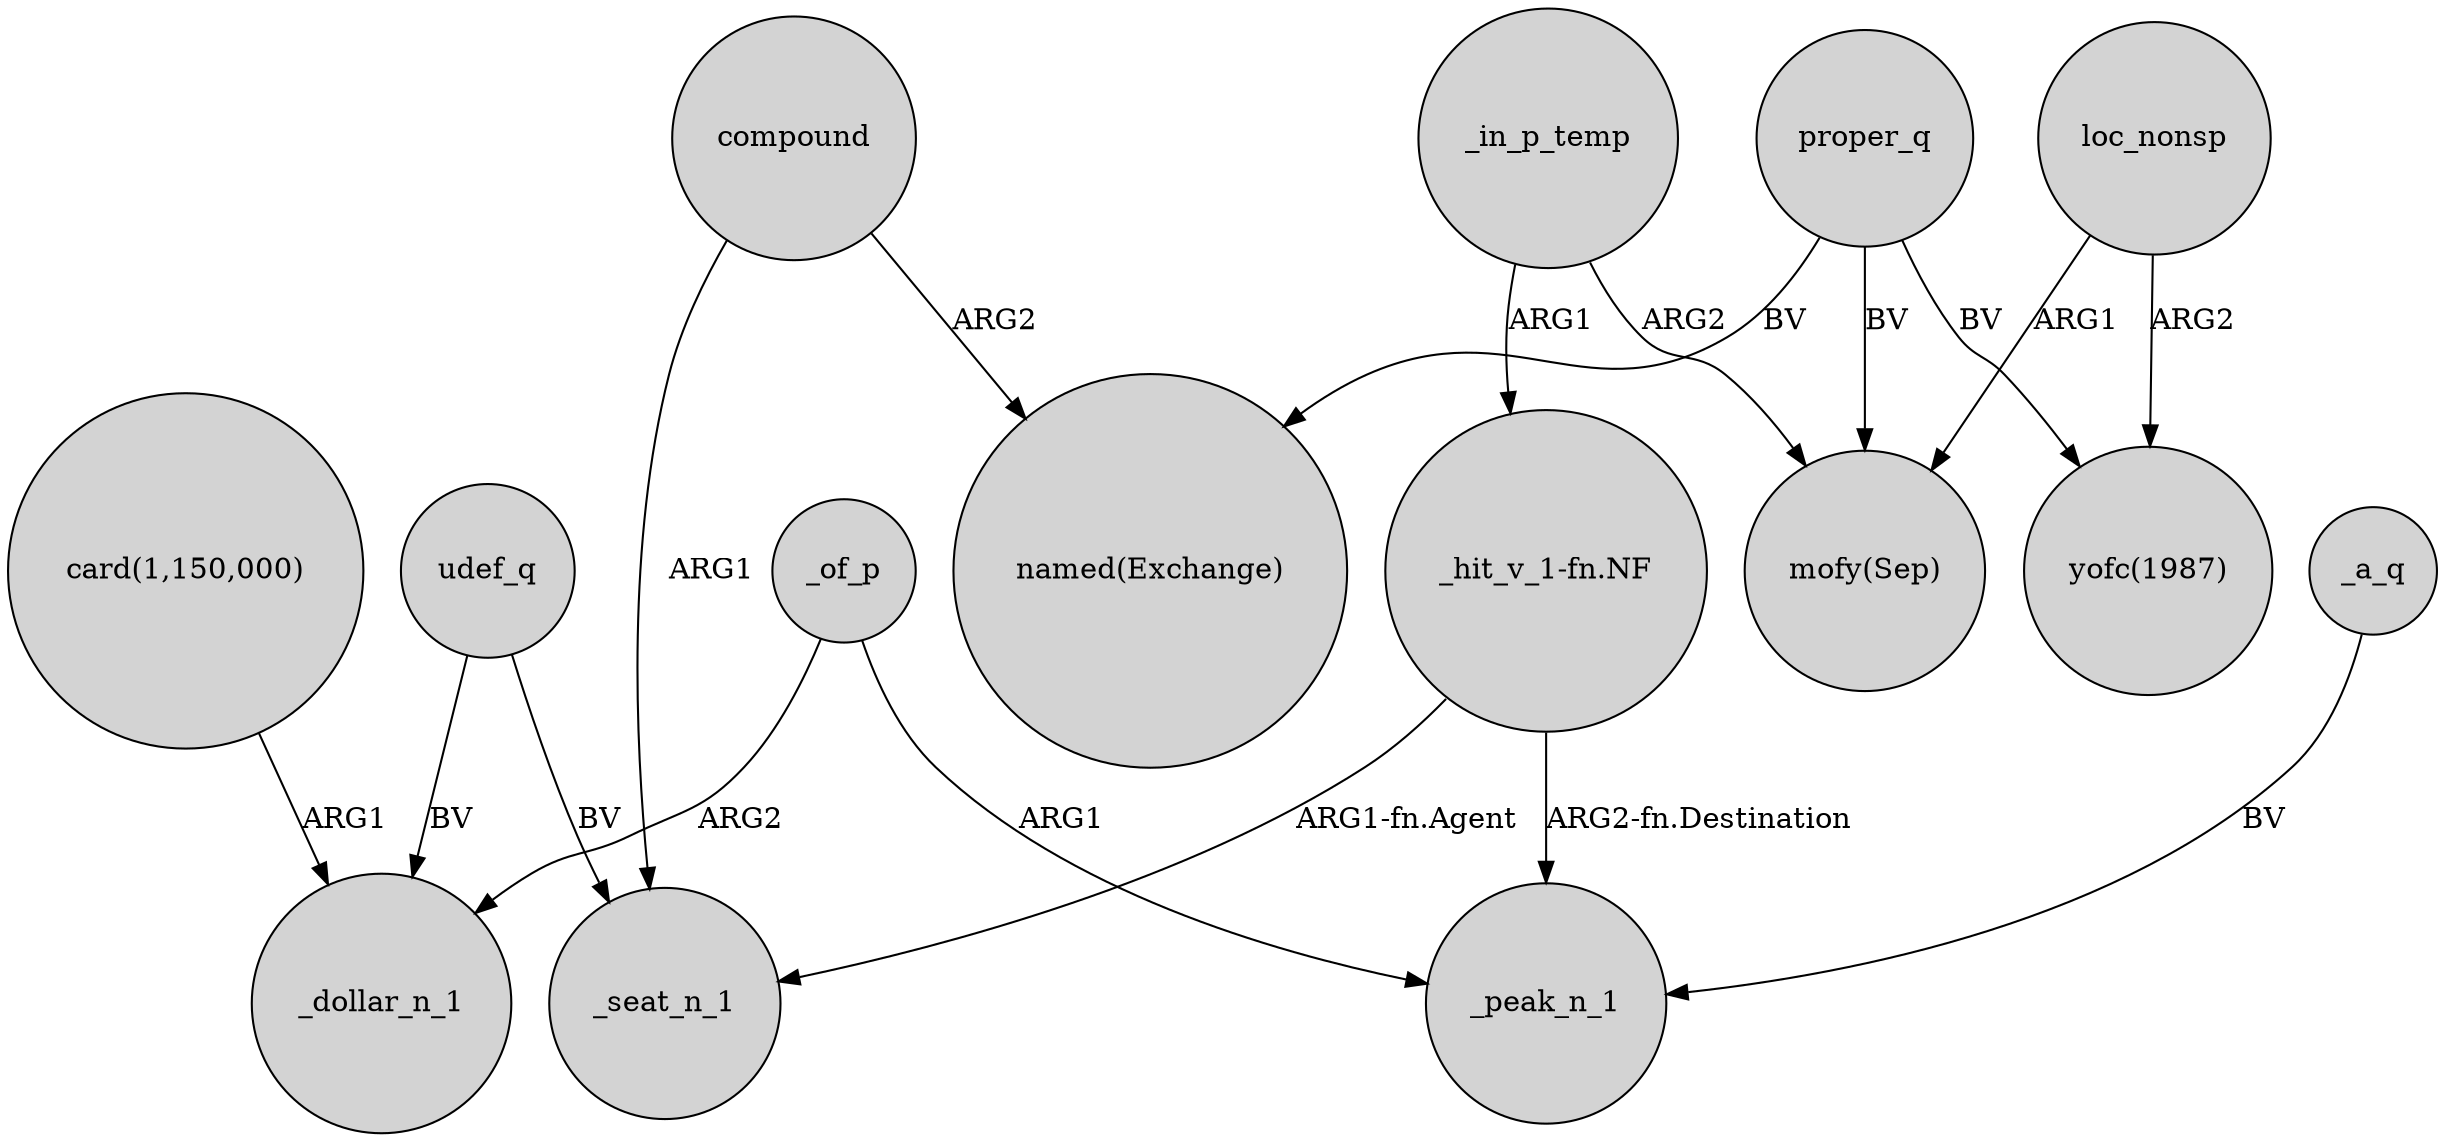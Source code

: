 digraph {
	node [shape=circle style=filled]
	"_hit_v_1-fn.NF" -> _peak_n_1 [label="ARG2-fn.Destination"]
	"card(1,150,000)" -> _dollar_n_1 [label=ARG1]
	proper_q -> "yofc(1987)" [label=BV]
	"_hit_v_1-fn.NF" -> _seat_n_1 [label="ARG1-fn.Agent"]
	loc_nonsp -> "yofc(1987)" [label=ARG2]
	udef_q -> _seat_n_1 [label=BV]
	_of_p -> _dollar_n_1 [label=ARG2]
	proper_q -> "named(Exchange)" [label=BV]
	compound -> _seat_n_1 [label=ARG1]
	_in_p_temp -> "_hit_v_1-fn.NF" [label=ARG1]
	proper_q -> "mofy(Sep)" [label=BV]
	loc_nonsp -> "mofy(Sep)" [label=ARG1]
	_in_p_temp -> "mofy(Sep)" [label=ARG2]
	compound -> "named(Exchange)" [label=ARG2]
	udef_q -> _dollar_n_1 [label=BV]
	_of_p -> _peak_n_1 [label=ARG1]
	_a_q -> _peak_n_1 [label=BV]
}
